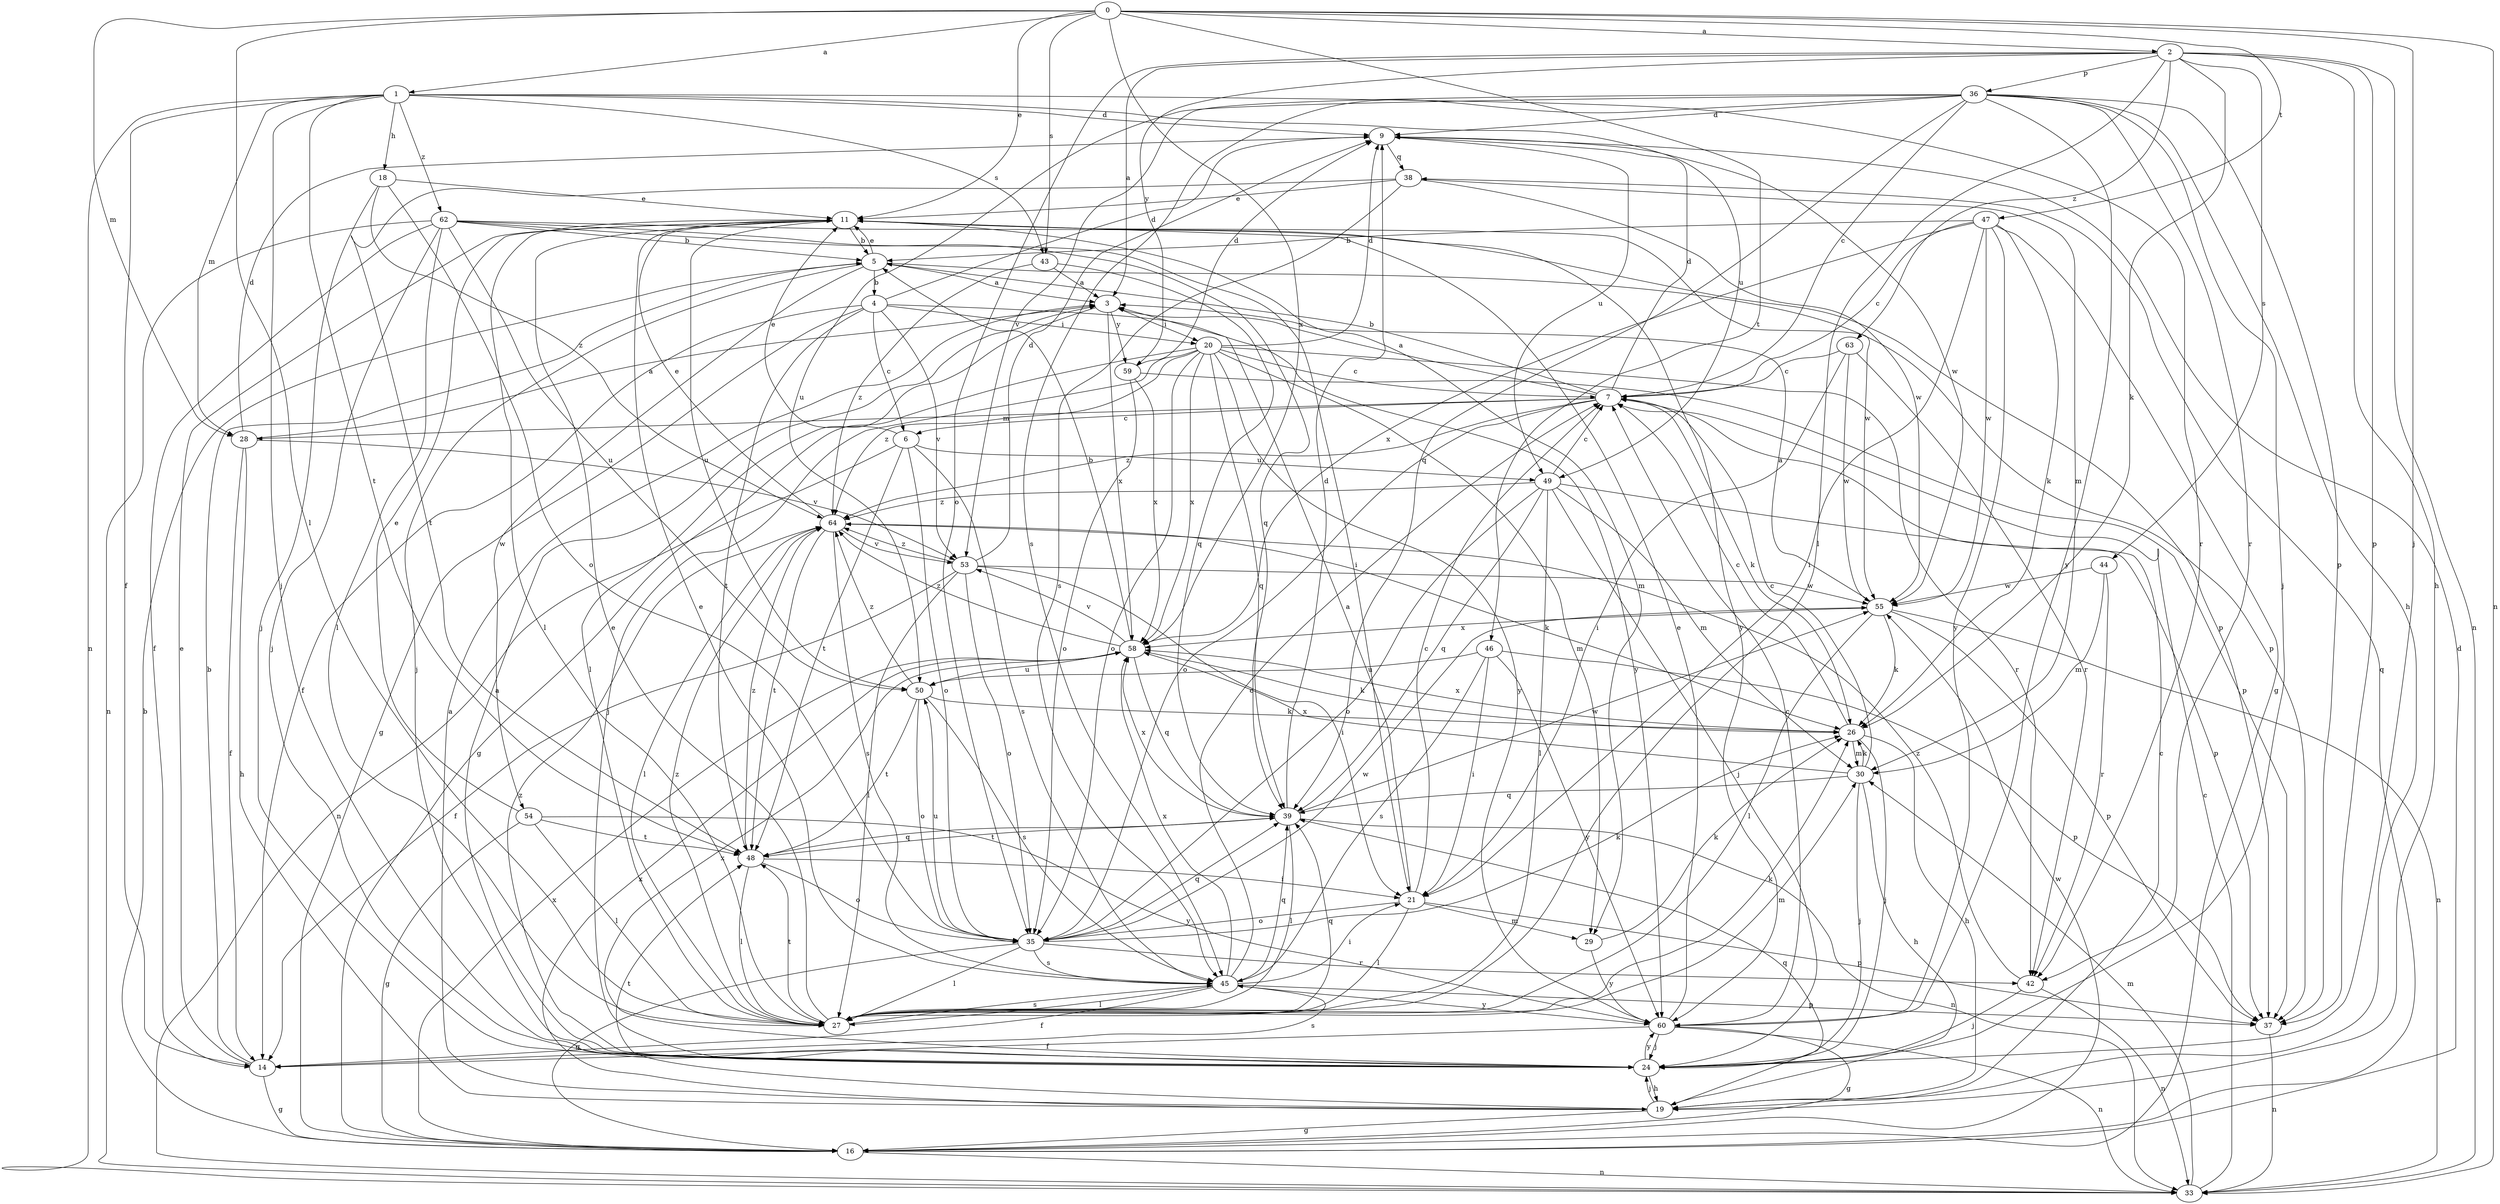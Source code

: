 strict digraph  {
0;
1;
2;
3;
4;
5;
6;
7;
9;
11;
14;
16;
18;
19;
20;
21;
24;
26;
27;
28;
29;
30;
33;
35;
36;
37;
38;
39;
42;
43;
44;
45;
46;
47;
48;
49;
50;
53;
54;
55;
58;
59;
60;
62;
63;
64;
0 -> 1  [label=a];
0 -> 2  [label=a];
0 -> 11  [label=e];
0 -> 24  [label=j];
0 -> 27  [label=l];
0 -> 28  [label=m];
0 -> 33  [label=n];
0 -> 43  [label=s];
0 -> 46  [label=t];
0 -> 47  [label=t];
0 -> 58  [label=x];
1 -> 9  [label=d];
1 -> 14  [label=f];
1 -> 18  [label=h];
1 -> 24  [label=j];
1 -> 28  [label=m];
1 -> 33  [label=n];
1 -> 42  [label=r];
1 -> 43  [label=s];
1 -> 48  [label=t];
1 -> 49  [label=u];
1 -> 62  [label=z];
2 -> 3  [label=a];
2 -> 19  [label=h];
2 -> 26  [label=k];
2 -> 27  [label=l];
2 -> 33  [label=n];
2 -> 35  [label=o];
2 -> 36  [label=p];
2 -> 37  [label=p];
2 -> 44  [label=s];
2 -> 59  [label=y];
2 -> 63  [label=z];
3 -> 20  [label=i];
3 -> 27  [label=l];
3 -> 58  [label=x];
3 -> 59  [label=y];
4 -> 6  [label=c];
4 -> 9  [label=d];
4 -> 14  [label=f];
4 -> 16  [label=g];
4 -> 20  [label=i];
4 -> 48  [label=t];
4 -> 53  [label=v];
4 -> 60  [label=y];
5 -> 3  [label=a];
5 -> 4  [label=b];
5 -> 11  [label=e];
5 -> 24  [label=j];
5 -> 37  [label=p];
5 -> 54  [label=w];
6 -> 11  [label=e];
6 -> 33  [label=n];
6 -> 35  [label=o];
6 -> 45  [label=s];
6 -> 48  [label=t];
6 -> 49  [label=u];
7 -> 3  [label=a];
7 -> 5  [label=b];
7 -> 6  [label=c];
7 -> 9  [label=d];
7 -> 26  [label=k];
7 -> 28  [label=m];
7 -> 35  [label=o];
7 -> 64  [label=z];
9 -> 38  [label=q];
9 -> 49  [label=u];
9 -> 55  [label=w];
11 -> 5  [label=b];
11 -> 27  [label=l];
11 -> 29  [label=m];
11 -> 50  [label=u];
11 -> 55  [label=w];
11 -> 60  [label=y];
14 -> 5  [label=b];
14 -> 11  [label=e];
14 -> 16  [label=g];
14 -> 45  [label=s];
16 -> 5  [label=b];
16 -> 9  [label=d];
16 -> 33  [label=n];
16 -> 38  [label=q];
16 -> 55  [label=w];
16 -> 58  [label=x];
18 -> 11  [label=e];
18 -> 24  [label=j];
18 -> 35  [label=o];
18 -> 64  [label=z];
19 -> 3  [label=a];
19 -> 7  [label=c];
19 -> 16  [label=g];
19 -> 24  [label=j];
19 -> 39  [label=q];
19 -> 48  [label=t];
19 -> 58  [label=x];
20 -> 7  [label=c];
20 -> 9  [label=d];
20 -> 16  [label=g];
20 -> 24  [label=j];
20 -> 29  [label=m];
20 -> 35  [label=o];
20 -> 39  [label=q];
20 -> 42  [label=r];
20 -> 58  [label=x];
20 -> 60  [label=y];
20 -> 64  [label=z];
21 -> 3  [label=a];
21 -> 7  [label=c];
21 -> 27  [label=l];
21 -> 29  [label=m];
21 -> 35  [label=o];
21 -> 37  [label=p];
24 -> 3  [label=a];
24 -> 19  [label=h];
24 -> 58  [label=x];
24 -> 60  [label=y];
24 -> 64  [label=z];
26 -> 7  [label=c];
26 -> 19  [label=h];
26 -> 24  [label=j];
26 -> 30  [label=m];
26 -> 58  [label=x];
27 -> 11  [label=e];
27 -> 26  [label=k];
27 -> 30  [label=m];
27 -> 39  [label=q];
27 -> 45  [label=s];
27 -> 48  [label=t];
27 -> 64  [label=z];
28 -> 3  [label=a];
28 -> 9  [label=d];
28 -> 14  [label=f];
28 -> 19  [label=h];
28 -> 53  [label=v];
29 -> 26  [label=k];
29 -> 60  [label=y];
30 -> 7  [label=c];
30 -> 19  [label=h];
30 -> 24  [label=j];
30 -> 26  [label=k];
30 -> 39  [label=q];
30 -> 58  [label=x];
33 -> 7  [label=c];
33 -> 30  [label=m];
35 -> 16  [label=g];
35 -> 26  [label=k];
35 -> 27  [label=l];
35 -> 39  [label=q];
35 -> 42  [label=r];
35 -> 45  [label=s];
35 -> 50  [label=u];
35 -> 55  [label=w];
36 -> 7  [label=c];
36 -> 9  [label=d];
36 -> 19  [label=h];
36 -> 24  [label=j];
36 -> 37  [label=p];
36 -> 39  [label=q];
36 -> 42  [label=r];
36 -> 45  [label=s];
36 -> 50  [label=u];
36 -> 53  [label=v];
36 -> 60  [label=y];
37 -> 33  [label=n];
38 -> 11  [label=e];
38 -> 30  [label=m];
38 -> 45  [label=s];
38 -> 48  [label=t];
38 -> 55  [label=w];
39 -> 9  [label=d];
39 -> 27  [label=l];
39 -> 33  [label=n];
39 -> 48  [label=t];
39 -> 55  [label=w];
39 -> 58  [label=x];
42 -> 24  [label=j];
42 -> 33  [label=n];
42 -> 64  [label=z];
43 -> 3  [label=a];
43 -> 39  [label=q];
43 -> 64  [label=z];
44 -> 30  [label=m];
44 -> 42  [label=r];
44 -> 55  [label=w];
45 -> 7  [label=c];
45 -> 11  [label=e];
45 -> 14  [label=f];
45 -> 21  [label=i];
45 -> 27  [label=l];
45 -> 37  [label=p];
45 -> 39  [label=q];
45 -> 58  [label=x];
45 -> 60  [label=y];
46 -> 21  [label=i];
46 -> 37  [label=p];
46 -> 45  [label=s];
46 -> 50  [label=u];
46 -> 60  [label=y];
47 -> 5  [label=b];
47 -> 7  [label=c];
47 -> 16  [label=g];
47 -> 21  [label=i];
47 -> 26  [label=k];
47 -> 55  [label=w];
47 -> 58  [label=x];
47 -> 60  [label=y];
48 -> 21  [label=i];
48 -> 27  [label=l];
48 -> 35  [label=o];
48 -> 39  [label=q];
48 -> 64  [label=z];
49 -> 7  [label=c];
49 -> 24  [label=j];
49 -> 27  [label=l];
49 -> 30  [label=m];
49 -> 35  [label=o];
49 -> 37  [label=p];
49 -> 39  [label=q];
49 -> 64  [label=z];
50 -> 26  [label=k];
50 -> 35  [label=o];
50 -> 45  [label=s];
50 -> 48  [label=t];
50 -> 64  [label=z];
53 -> 9  [label=d];
53 -> 14  [label=f];
53 -> 21  [label=i];
53 -> 27  [label=l];
53 -> 35  [label=o];
53 -> 55  [label=w];
53 -> 64  [label=z];
54 -> 11  [label=e];
54 -> 16  [label=g];
54 -> 27  [label=l];
54 -> 48  [label=t];
54 -> 60  [label=y];
55 -> 3  [label=a];
55 -> 26  [label=k];
55 -> 27  [label=l];
55 -> 33  [label=n];
55 -> 37  [label=p];
55 -> 58  [label=x];
58 -> 5  [label=b];
58 -> 26  [label=k];
58 -> 39  [label=q];
58 -> 50  [label=u];
58 -> 53  [label=v];
58 -> 64  [label=z];
59 -> 9  [label=d];
59 -> 35  [label=o];
59 -> 37  [label=p];
59 -> 58  [label=x];
60 -> 7  [label=c];
60 -> 11  [label=e];
60 -> 14  [label=f];
60 -> 16  [label=g];
60 -> 24  [label=j];
60 -> 33  [label=n];
62 -> 5  [label=b];
62 -> 14  [label=f];
62 -> 21  [label=i];
62 -> 24  [label=j];
62 -> 27  [label=l];
62 -> 33  [label=n];
62 -> 37  [label=p];
62 -> 39  [label=q];
62 -> 50  [label=u];
63 -> 7  [label=c];
63 -> 21  [label=i];
63 -> 42  [label=r];
63 -> 55  [label=w];
64 -> 11  [label=e];
64 -> 26  [label=k];
64 -> 27  [label=l];
64 -> 45  [label=s];
64 -> 48  [label=t];
64 -> 53  [label=v];
}

